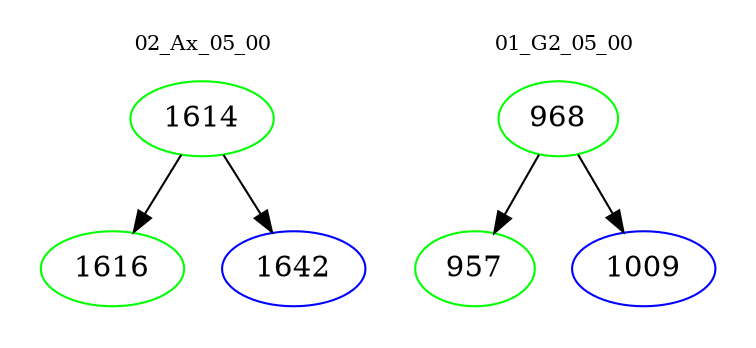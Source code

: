 digraph{
subgraph cluster_0 {
color = white
label = "02_Ax_05_00";
fontsize=10;
T0_1614 [label="1614", color="green"]
T0_1614 -> T0_1616 [color="black"]
T0_1616 [label="1616", color="green"]
T0_1614 -> T0_1642 [color="black"]
T0_1642 [label="1642", color="blue"]
}
subgraph cluster_1 {
color = white
label = "01_G2_05_00";
fontsize=10;
T1_968 [label="968", color="green"]
T1_968 -> T1_957 [color="black"]
T1_957 [label="957", color="green"]
T1_968 -> T1_1009 [color="black"]
T1_1009 [label="1009", color="blue"]
}
}
